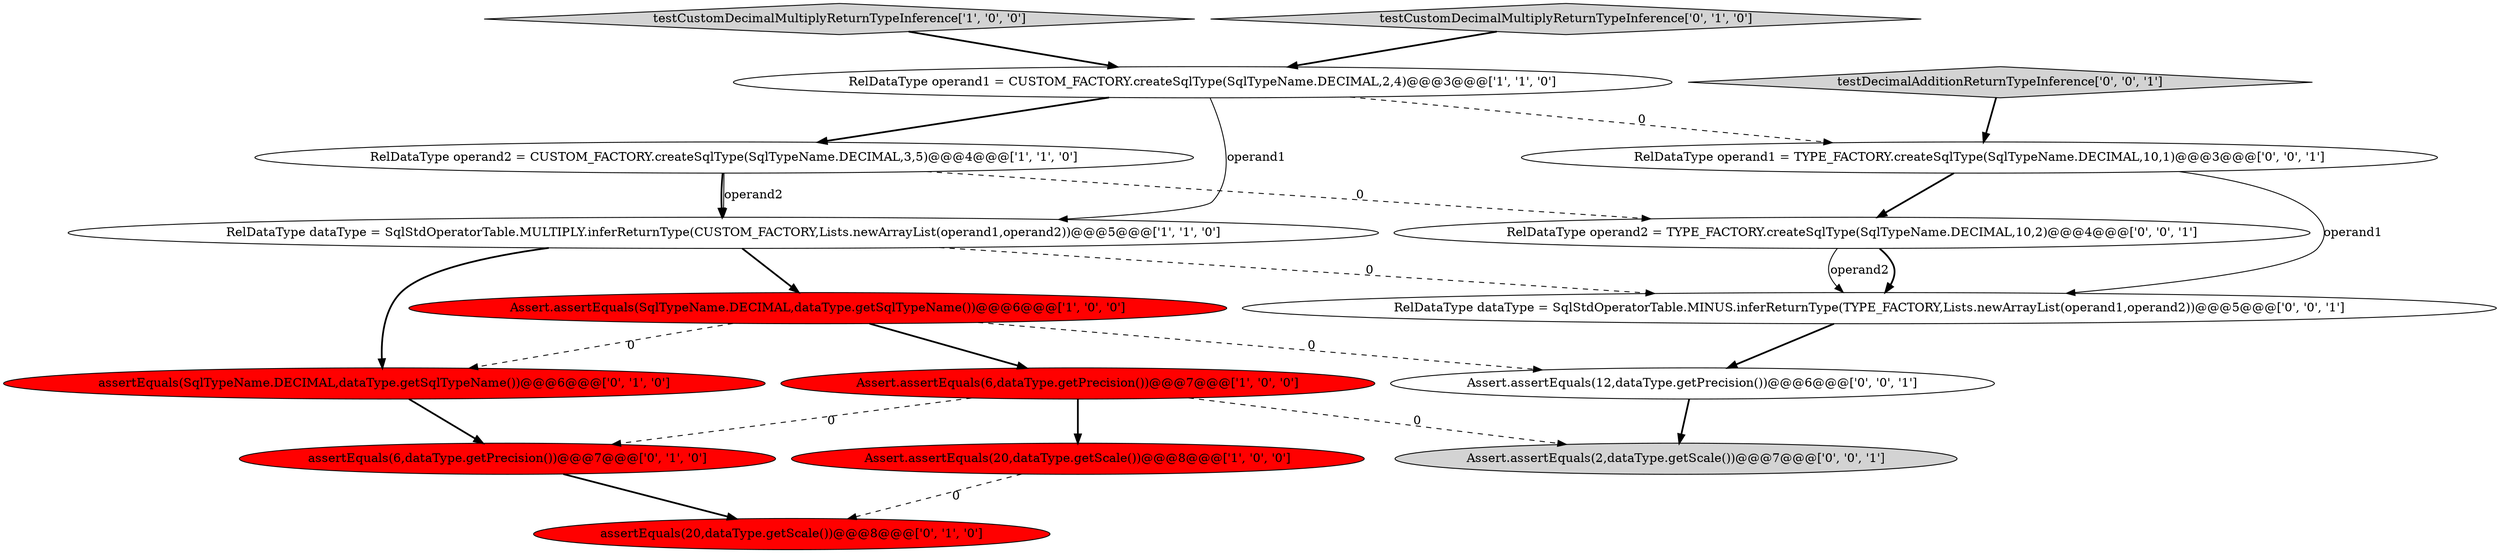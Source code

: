 digraph {
7 [style = filled, label = "assertEquals(6,dataType.getPrecision())@@@7@@@['0', '1', '0']", fillcolor = red, shape = ellipse image = "AAA1AAABBB2BBB"];
12 [style = filled, label = "RelDataType operand2 = TYPE_FACTORY.createSqlType(SqlTypeName.DECIMAL,10,2)@@@4@@@['0', '0', '1']", fillcolor = white, shape = ellipse image = "AAA0AAABBB3BBB"];
1 [style = filled, label = "testCustomDecimalMultiplyReturnTypeInference['1', '0', '0']", fillcolor = lightgray, shape = diamond image = "AAA0AAABBB1BBB"];
10 [style = filled, label = "assertEquals(20,dataType.getScale())@@@8@@@['0', '1', '0']", fillcolor = red, shape = ellipse image = "AAA1AAABBB2BBB"];
15 [style = filled, label = "Assert.assertEquals(2,dataType.getScale())@@@7@@@['0', '0', '1']", fillcolor = lightgray, shape = ellipse image = "AAA0AAABBB3BBB"];
16 [style = filled, label = "Assert.assertEquals(12,dataType.getPrecision())@@@6@@@['0', '0', '1']", fillcolor = white, shape = ellipse image = "AAA0AAABBB3BBB"];
2 [style = filled, label = "Assert.assertEquals(6,dataType.getPrecision())@@@7@@@['1', '0', '0']", fillcolor = red, shape = ellipse image = "AAA1AAABBB1BBB"];
13 [style = filled, label = "RelDataType operand1 = TYPE_FACTORY.createSqlType(SqlTypeName.DECIMAL,10,1)@@@3@@@['0', '0', '1']", fillcolor = white, shape = ellipse image = "AAA0AAABBB3BBB"];
3 [style = filled, label = "RelDataType operand1 = CUSTOM_FACTORY.createSqlType(SqlTypeName.DECIMAL,2,4)@@@3@@@['1', '1', '0']", fillcolor = white, shape = ellipse image = "AAA0AAABBB1BBB"];
8 [style = filled, label = "assertEquals(SqlTypeName.DECIMAL,dataType.getSqlTypeName())@@@6@@@['0', '1', '0']", fillcolor = red, shape = ellipse image = "AAA1AAABBB2BBB"];
5 [style = filled, label = "Assert.assertEquals(20,dataType.getScale())@@@8@@@['1', '0', '0']", fillcolor = red, shape = ellipse image = "AAA1AAABBB1BBB"];
9 [style = filled, label = "testCustomDecimalMultiplyReturnTypeInference['0', '1', '0']", fillcolor = lightgray, shape = diamond image = "AAA0AAABBB2BBB"];
14 [style = filled, label = "testDecimalAdditionReturnTypeInference['0', '0', '1']", fillcolor = lightgray, shape = diamond image = "AAA0AAABBB3BBB"];
0 [style = filled, label = "RelDataType operand2 = CUSTOM_FACTORY.createSqlType(SqlTypeName.DECIMAL,3,5)@@@4@@@['1', '1', '0']", fillcolor = white, shape = ellipse image = "AAA0AAABBB1BBB"];
6 [style = filled, label = "Assert.assertEquals(SqlTypeName.DECIMAL,dataType.getSqlTypeName())@@@6@@@['1', '0', '0']", fillcolor = red, shape = ellipse image = "AAA1AAABBB1BBB"];
4 [style = filled, label = "RelDataType dataType = SqlStdOperatorTable.MULTIPLY.inferReturnType(CUSTOM_FACTORY,Lists.newArrayList(operand1,operand2))@@@5@@@['1', '1', '0']", fillcolor = white, shape = ellipse image = "AAA0AAABBB1BBB"];
11 [style = filled, label = "RelDataType dataType = SqlStdOperatorTable.MINUS.inferReturnType(TYPE_FACTORY,Lists.newArrayList(operand1,operand2))@@@5@@@['0', '0', '1']", fillcolor = white, shape = ellipse image = "AAA0AAABBB3BBB"];
11->16 [style = bold, label=""];
16->15 [style = bold, label=""];
0->4 [style = solid, label="operand2"];
6->8 [style = dashed, label="0"];
4->6 [style = bold, label=""];
7->10 [style = bold, label=""];
13->11 [style = solid, label="operand1"];
12->11 [style = bold, label=""];
1->3 [style = bold, label=""];
3->4 [style = solid, label="operand1"];
0->12 [style = dashed, label="0"];
2->7 [style = dashed, label="0"];
3->13 [style = dashed, label="0"];
3->0 [style = bold, label=""];
8->7 [style = bold, label=""];
6->2 [style = bold, label=""];
2->15 [style = dashed, label="0"];
6->16 [style = dashed, label="0"];
13->12 [style = bold, label=""];
5->10 [style = dashed, label="0"];
0->4 [style = bold, label=""];
9->3 [style = bold, label=""];
4->8 [style = bold, label=""];
14->13 [style = bold, label=""];
4->11 [style = dashed, label="0"];
12->11 [style = solid, label="operand2"];
2->5 [style = bold, label=""];
}
